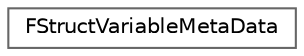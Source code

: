 digraph "Graphical Class Hierarchy"
{
 // INTERACTIVE_SVG=YES
 // LATEX_PDF_SIZE
  bgcolor="transparent";
  edge [fontname=Helvetica,fontsize=10,labelfontname=Helvetica,labelfontsize=10];
  node [fontname=Helvetica,fontsize=10,shape=box,height=0.2,width=0.4];
  rankdir="LR";
  Node0 [id="Node000000",label="FStructVariableMetaData",height=0.2,width=0.4,color="grey40", fillcolor="white", style="filled",URL="$d8/d37/structFStructVariableMetaData.html",tooltip=" "];
}
